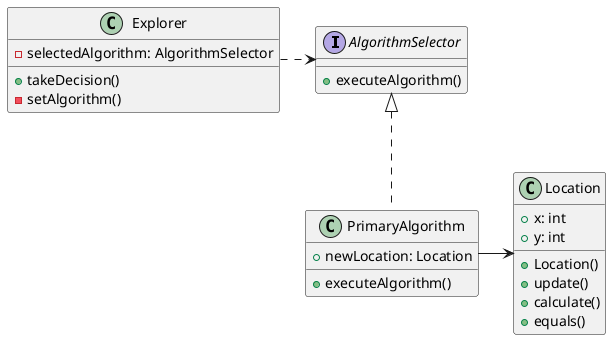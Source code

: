 @startuml StrategyPattern

interface AlgorithmSelector {
    +executeAlgorithm()
}

class PrimaryAlgorithm implements AlgorithmSelector
Explorer .right.> AlgorithmSelector
PrimaryAlgorithm -right-> Location

class Explorer {
    -selectedAlgorithm: AlgorithmSelector
    +takeDecision()
    -setAlgorithm()
}

class PrimaryAlgorithm {
    +newLocation: Location
    +executeAlgorithm()
}

class Location {
    +x: int
    +y: int
    +Location()
    +update()
    +calculate()
    +equals()
}


@enduml